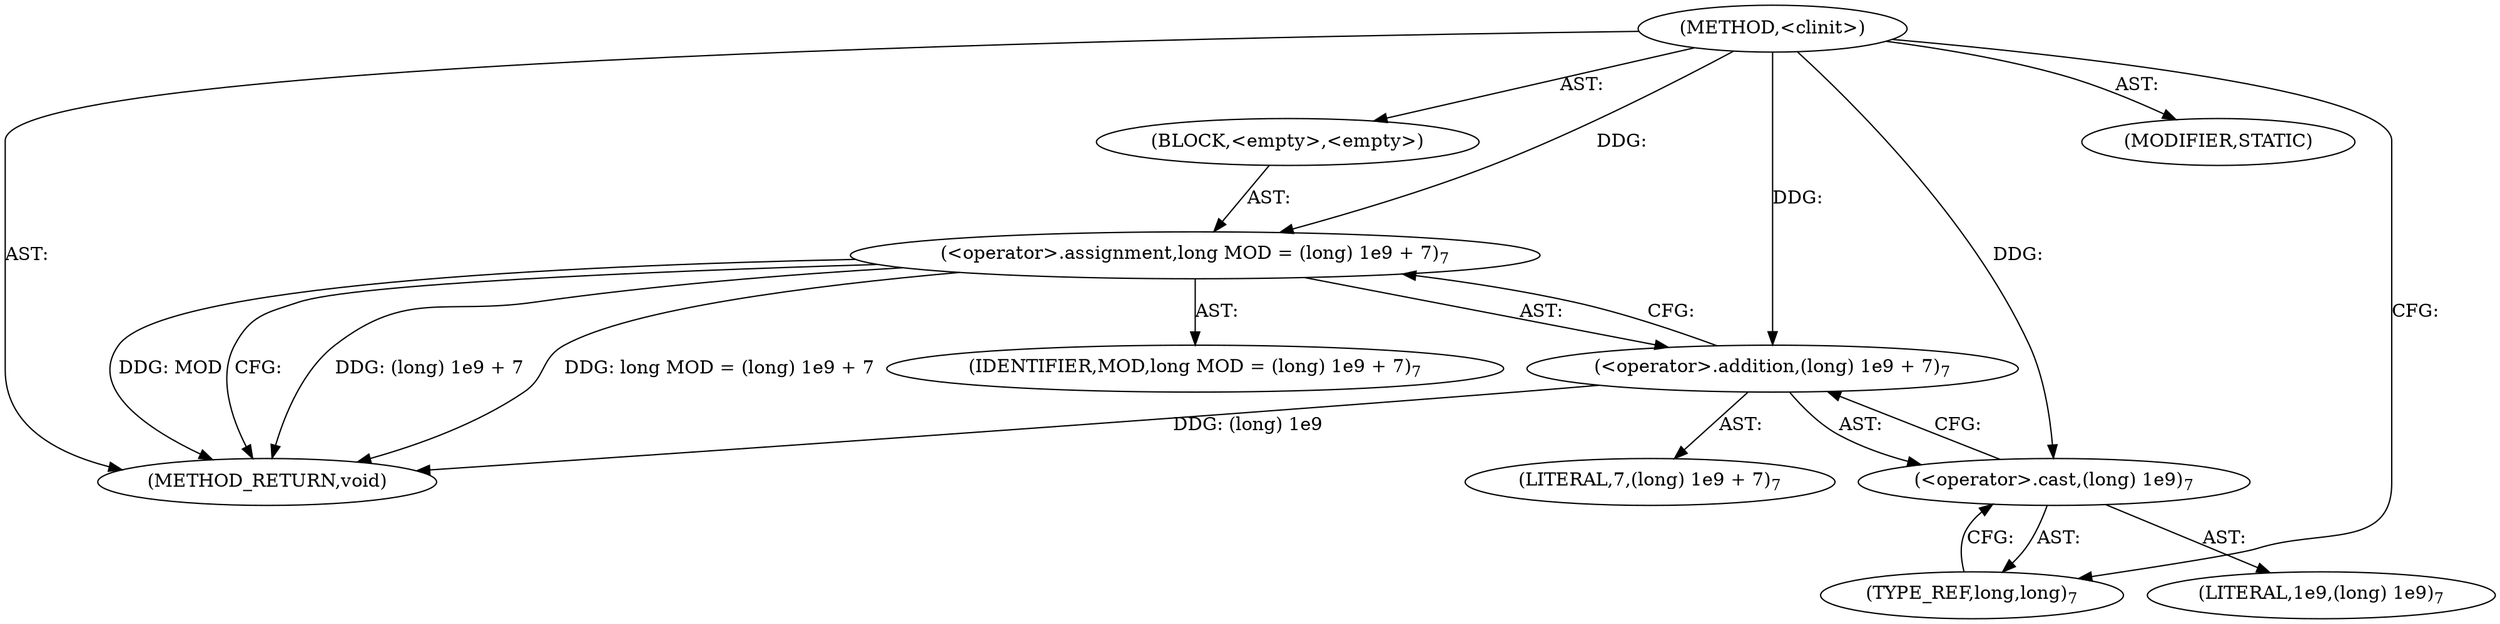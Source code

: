 digraph "&lt;clinit&gt;" {  
"220" [label = <(METHOD,&lt;clinit&gt;)> ]
"221" [label = <(BLOCK,&lt;empty&gt;,&lt;empty&gt;)> ]
"222" [label = <(&lt;operator&gt;.assignment,long MOD = (long) 1e9 + 7)<SUB>7</SUB>> ]
"223" [label = <(IDENTIFIER,MOD,long MOD = (long) 1e9 + 7)<SUB>7</SUB>> ]
"224" [label = <(&lt;operator&gt;.addition,(long) 1e9 + 7)<SUB>7</SUB>> ]
"225" [label = <(&lt;operator&gt;.cast,(long) 1e9)<SUB>7</SUB>> ]
"226" [label = <(TYPE_REF,long,long)<SUB>7</SUB>> ]
"227" [label = <(LITERAL,1e9,(long) 1e9)<SUB>7</SUB>> ]
"228" [label = <(LITERAL,7,(long) 1e9 + 7)<SUB>7</SUB>> ]
"229" [label = <(MODIFIER,STATIC)> ]
"230" [label = <(METHOD_RETURN,void)> ]
  "220" -> "221"  [ label = "AST: "] 
  "220" -> "229"  [ label = "AST: "] 
  "220" -> "230"  [ label = "AST: "] 
  "221" -> "222"  [ label = "AST: "] 
  "222" -> "223"  [ label = "AST: "] 
  "222" -> "224"  [ label = "AST: "] 
  "224" -> "225"  [ label = "AST: "] 
  "224" -> "228"  [ label = "AST: "] 
  "225" -> "226"  [ label = "AST: "] 
  "225" -> "227"  [ label = "AST: "] 
  "222" -> "230"  [ label = "CFG: "] 
  "224" -> "222"  [ label = "CFG: "] 
  "225" -> "224"  [ label = "CFG: "] 
  "226" -> "225"  [ label = "CFG: "] 
  "220" -> "226"  [ label = "CFG: "] 
  "224" -> "230"  [ label = "DDG: (long) 1e9"] 
  "222" -> "230"  [ label = "DDG: (long) 1e9 + 7"] 
  "222" -> "230"  [ label = "DDG: long MOD = (long) 1e9 + 7"] 
  "222" -> "230"  [ label = "DDG: MOD"] 
  "220" -> "222"  [ label = "DDG: "] 
  "220" -> "224"  [ label = "DDG: "] 
  "220" -> "225"  [ label = "DDG: "] 
}
